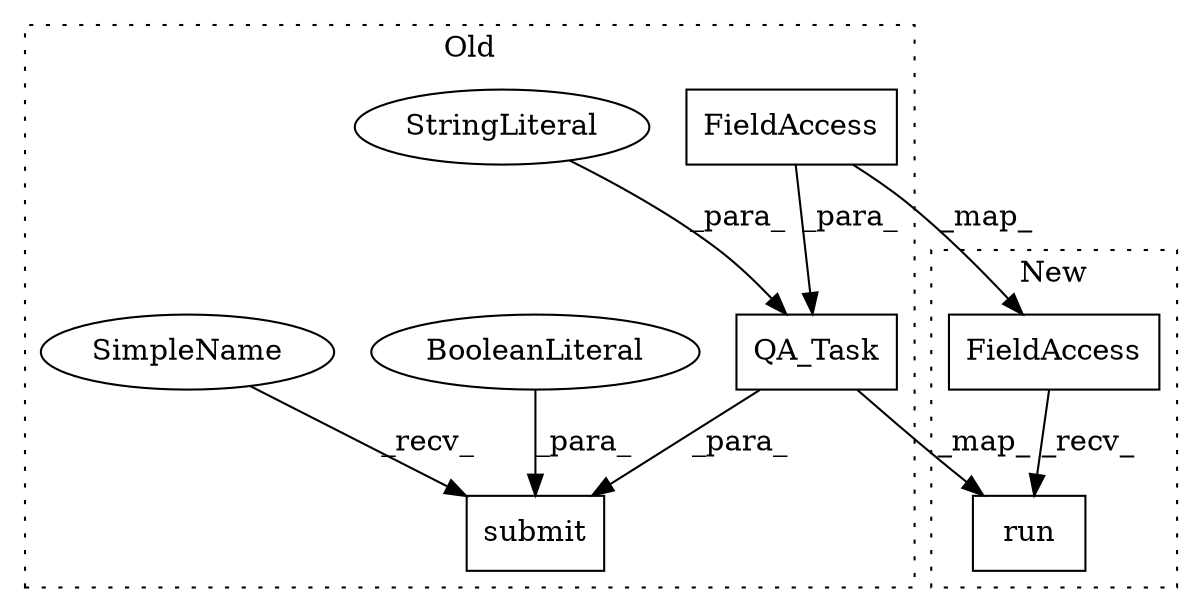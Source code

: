 digraph G {
subgraph cluster0 {
1 [label="QA_Task" a="32" s="10990,11228" l="8,1" shape="box"];
3 [label="submit" a="32" s="10983,11234" l="7,1" shape="box"];
4 [label="BooleanLiteral" a="9" s="11230" l="4" shape="ellipse"];
5 [label="FieldAccess" a="22" s="10998" l="18" shape="box"];
7 [label="StringLiteral" a="45" s="11017" l="7" shape="ellipse"];
8 [label="SimpleName" a="42" s="10978" l="4" shape="ellipse"];
label = "Old";
style="dotted";
}
subgraph cluster1 {
2 [label="run" a="32" s="11007,11214" l="4,1" shape="box"];
6 [label="FieldAccess" a="22" s="10988" l="18" shape="box"];
label = "New";
style="dotted";
}
1 -> 3 [label="_para_"];
1 -> 2 [label="_map_"];
4 -> 3 [label="_para_"];
5 -> 6 [label="_map_"];
5 -> 1 [label="_para_"];
6 -> 2 [label="_recv_"];
7 -> 1 [label="_para_"];
8 -> 3 [label="_recv_"];
}